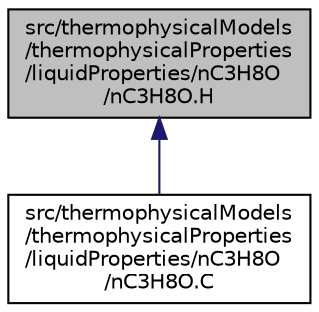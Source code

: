 digraph "src/thermophysicalModels/thermophysicalProperties/liquidProperties/nC3H8O/nC3H8O.H"
{
  bgcolor="transparent";
  edge [fontname="Helvetica",fontsize="10",labelfontname="Helvetica",labelfontsize="10"];
  node [fontname="Helvetica",fontsize="10",shape=record];
  Node1 [label="src/thermophysicalModels\l/thermophysicalProperties\l/liquidProperties/nC3H8O\l/nC3H8O.H",height=0.2,width=0.4,color="black", fillcolor="grey75", style="filled" fontcolor="black"];
  Node1 -> Node2 [dir="back",color="midnightblue",fontsize="10",style="solid",fontname="Helvetica"];
  Node2 [label="src/thermophysicalModels\l/thermophysicalProperties\l/liquidProperties/nC3H8O\l/nC3H8O.C",height=0.2,width=0.4,color="black",URL="$nC3H8O_8C.html"];
}
